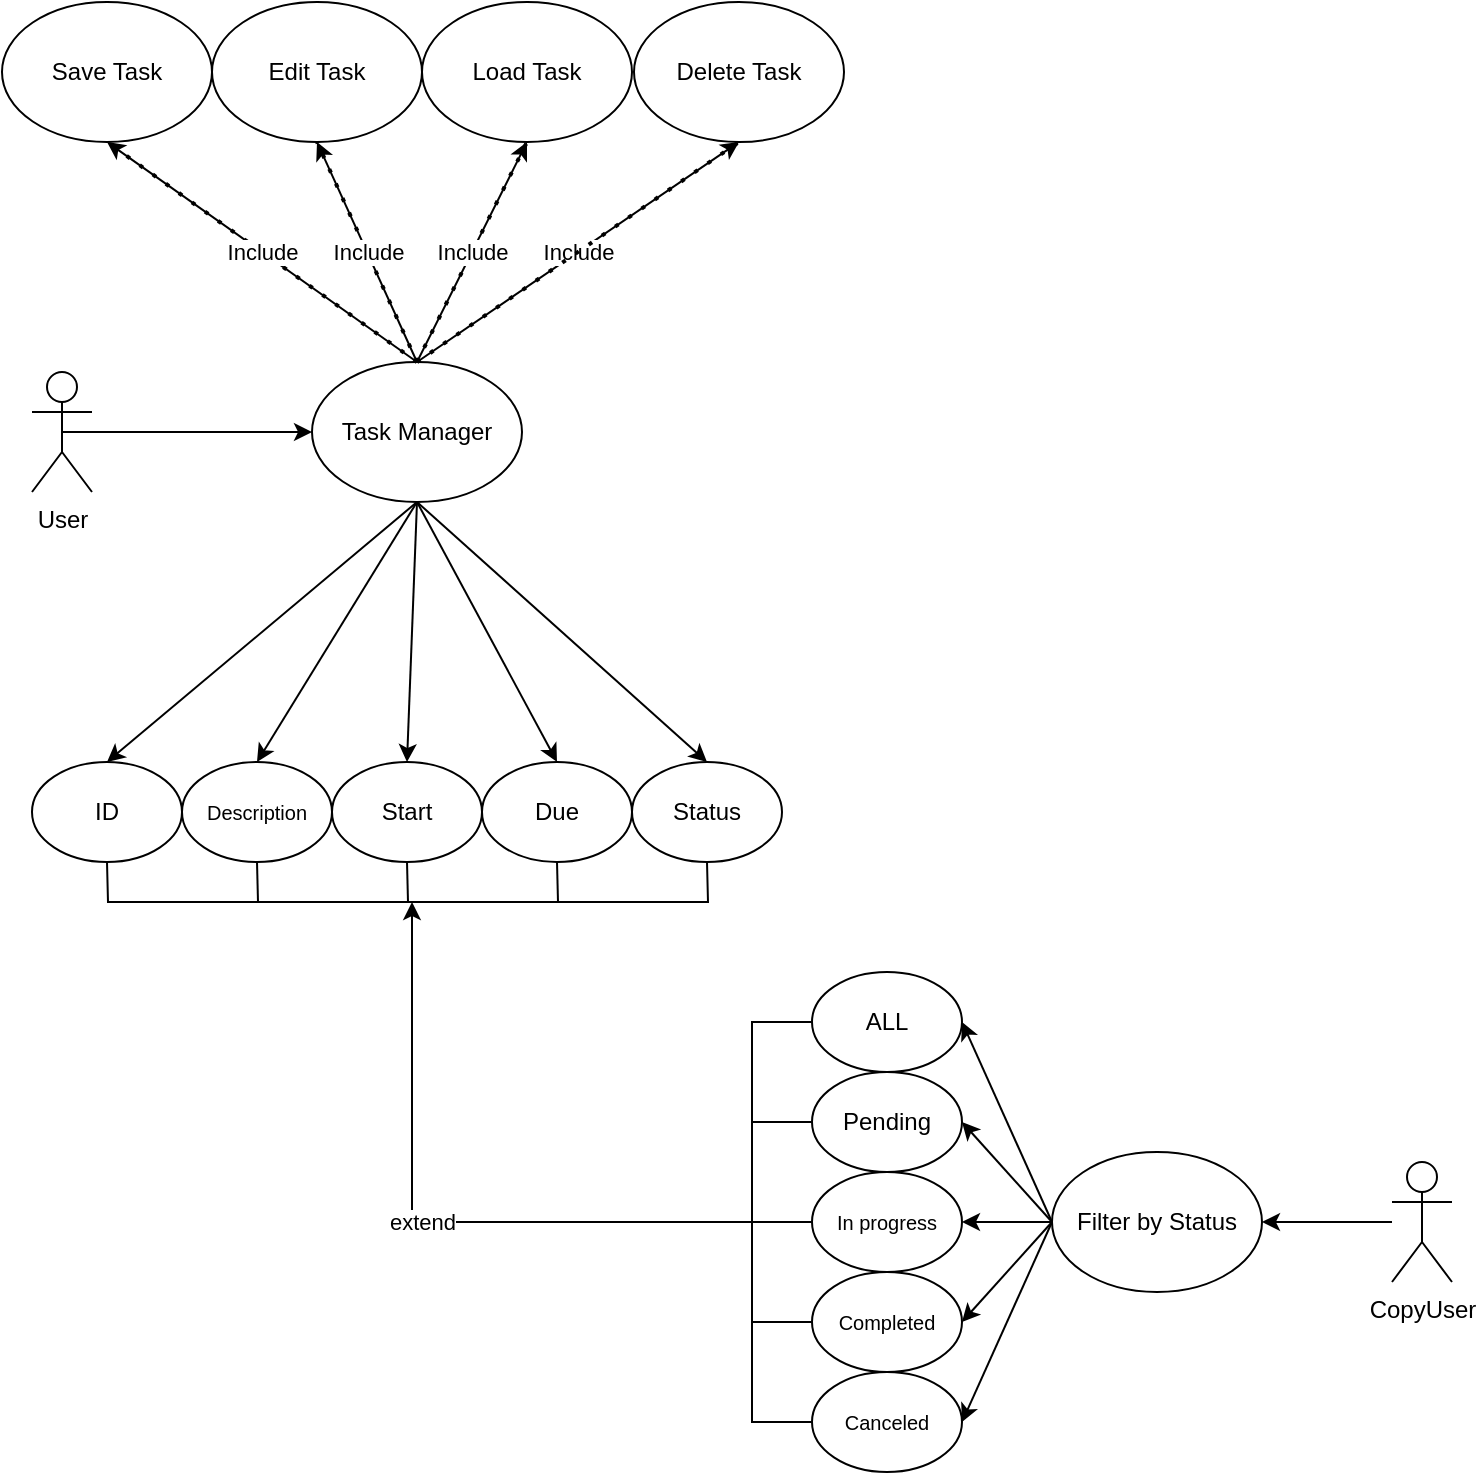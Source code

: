 <mxfile version="27.0.1">
  <diagram name="Page-1" id="YE3y-7QlR1XL3fS6bmWs">
    <mxGraphModel dx="1395" dy="944" grid="1" gridSize="10" guides="1" tooltips="1" connect="1" arrows="1" fold="1" page="1" pageScale="1" pageWidth="413" pageHeight="291" math="0" shadow="0">
      <root>
        <mxCell id="0" />
        <mxCell id="1" parent="0" />
        <mxCell id="vF9UbIoTn64OwEZbg43e-4" value="User" style="shape=umlActor;verticalLabelPosition=bottom;verticalAlign=top;html=1;outlineConnect=0;" vertex="1" parent="1">
          <mxGeometry x="60" y="255" width="30" height="60" as="geometry" />
        </mxCell>
        <mxCell id="vF9UbIoTn64OwEZbg43e-6" value="&lt;div&gt;Task Manager&lt;/div&gt;" style="ellipse;whiteSpace=wrap;html=1;" vertex="1" parent="1">
          <mxGeometry x="200" y="250" width="105" height="70" as="geometry" />
        </mxCell>
        <mxCell id="vF9UbIoTn64OwEZbg43e-9" value="" style="endArrow=classic;html=1;rounded=0;entryX=0;entryY=0.5;entryDx=0;entryDy=0;exitX=0.5;exitY=0.5;exitDx=0;exitDy=0;exitPerimeter=0;" edge="1" parent="1" source="vF9UbIoTn64OwEZbg43e-4" target="vF9UbIoTn64OwEZbg43e-6">
          <mxGeometry width="50" height="50" relative="1" as="geometry">
            <mxPoint x="100" y="190" as="sourcePoint" />
            <mxPoint x="130" y="140" as="targetPoint" />
          </mxGeometry>
        </mxCell>
        <mxCell id="vF9UbIoTn64OwEZbg43e-11" value="&lt;div&gt;Save Task&lt;/div&gt;" style="ellipse;whiteSpace=wrap;html=1;" vertex="1" parent="1">
          <mxGeometry x="45" y="70" width="105" height="70" as="geometry" />
        </mxCell>
        <mxCell id="vF9UbIoTn64OwEZbg43e-12" value="Edit Task" style="ellipse;whiteSpace=wrap;html=1;" vertex="1" parent="1">
          <mxGeometry x="150" y="70" width="105" height="70" as="geometry" />
        </mxCell>
        <mxCell id="vF9UbIoTn64OwEZbg43e-13" value="&lt;div&gt;Load Task&lt;/div&gt;" style="ellipse;whiteSpace=wrap;html=1;" vertex="1" parent="1">
          <mxGeometry x="255" y="70" width="105" height="70" as="geometry" />
        </mxCell>
        <mxCell id="vF9UbIoTn64OwEZbg43e-14" value="" style="endArrow=none;dashed=1;html=1;dashPattern=1 3;strokeWidth=2;rounded=0;entryX=0.5;entryY=1;entryDx=0;entryDy=0;exitX=0.5;exitY=0;exitDx=0;exitDy=0;" edge="1" parent="1" source="vF9UbIoTn64OwEZbg43e-6" target="vF9UbIoTn64OwEZbg43e-13">
          <mxGeometry width="50" height="50" relative="1" as="geometry">
            <mxPoint x="340" y="260" as="sourcePoint" />
            <mxPoint x="440" y="390" as="targetPoint" />
            <Array as="points" />
          </mxGeometry>
        </mxCell>
        <mxCell id="vF9UbIoTn64OwEZbg43e-17" value="" style="endArrow=none;dashed=1;html=1;dashPattern=1 3;strokeWidth=2;rounded=0;exitX=0.5;exitY=0;exitDx=0;exitDy=0;entryX=0.5;entryY=1;entryDx=0;entryDy=0;" edge="1" parent="1" source="vF9UbIoTn64OwEZbg43e-6" target="vF9UbIoTn64OwEZbg43e-12">
          <mxGeometry width="50" height="50" relative="1" as="geometry">
            <mxPoint x="390" y="440" as="sourcePoint" />
            <mxPoint x="440" y="390" as="targetPoint" />
          </mxGeometry>
        </mxCell>
        <mxCell id="vF9UbIoTn64OwEZbg43e-18" value="" style="endArrow=none;dashed=1;html=1;dashPattern=1 3;strokeWidth=2;rounded=0;exitX=0.5;exitY=0;exitDx=0;exitDy=0;entryX=0.5;entryY=1;entryDx=0;entryDy=0;" edge="1" parent="1" source="vF9UbIoTn64OwEZbg43e-6" target="vF9UbIoTn64OwEZbg43e-11">
          <mxGeometry width="50" height="50" relative="1" as="geometry">
            <mxPoint x="390" y="440" as="sourcePoint" />
            <mxPoint x="440" y="390" as="targetPoint" />
            <Array as="points" />
          </mxGeometry>
        </mxCell>
        <mxCell id="vF9UbIoTn64OwEZbg43e-19" value="" style="endArrow=classic;html=1;rounded=0;entryX=0.5;entryY=1;entryDx=0;entryDy=0;exitX=0.5;exitY=0;exitDx=0;exitDy=0;" edge="1" parent="1" source="vF9UbIoTn64OwEZbg43e-6" target="vF9UbIoTn64OwEZbg43e-13">
          <mxGeometry relative="1" as="geometry">
            <mxPoint x="310" y="285" as="sourcePoint" />
            <mxPoint x="460" y="410" as="targetPoint" />
          </mxGeometry>
        </mxCell>
        <mxCell id="vF9UbIoTn64OwEZbg43e-20" value="Include" style="edgeLabel;resizable=0;html=1;;align=center;verticalAlign=middle;" connectable="0" vertex="1" parent="vF9UbIoTn64OwEZbg43e-19">
          <mxGeometry relative="1" as="geometry" />
        </mxCell>
        <mxCell id="vF9UbIoTn64OwEZbg43e-21" value="" style="endArrow=classic;html=1;rounded=0;exitX=0.5;exitY=0;exitDx=0;exitDy=0;entryX=0.5;entryY=1;entryDx=0;entryDy=0;" edge="1" parent="1" source="vF9UbIoTn64OwEZbg43e-6" target="vF9UbIoTn64OwEZbg43e-12">
          <mxGeometry relative="1" as="geometry">
            <mxPoint x="330" y="320" as="sourcePoint" />
            <mxPoint x="430" y="320" as="targetPoint" />
          </mxGeometry>
        </mxCell>
        <mxCell id="vF9UbIoTn64OwEZbg43e-22" value="Include" style="edgeLabel;resizable=0;html=1;;align=center;verticalAlign=middle;" connectable="0" vertex="1" parent="vF9UbIoTn64OwEZbg43e-21">
          <mxGeometry relative="1" as="geometry" />
        </mxCell>
        <mxCell id="vF9UbIoTn64OwEZbg43e-23" value="" style="endArrow=classic;html=1;rounded=0;entryX=0.5;entryY=1;entryDx=0;entryDy=0;exitX=0.5;exitY=0;exitDx=0;exitDy=0;" edge="1" parent="1" source="vF9UbIoTn64OwEZbg43e-6" target="vF9UbIoTn64OwEZbg43e-11">
          <mxGeometry relative="1" as="geometry">
            <mxPoint x="305" y="285" as="sourcePoint" />
            <mxPoint x="420" y="160" as="targetPoint" />
          </mxGeometry>
        </mxCell>
        <mxCell id="vF9UbIoTn64OwEZbg43e-24" value="Include" style="edgeLabel;resizable=0;html=1;;align=center;verticalAlign=middle;" connectable="0" vertex="1" parent="vF9UbIoTn64OwEZbg43e-23">
          <mxGeometry relative="1" as="geometry" />
        </mxCell>
        <mxCell id="vF9UbIoTn64OwEZbg43e-27" value="&lt;div&gt;Delete Task&lt;/div&gt;" style="ellipse;whiteSpace=wrap;html=1;" vertex="1" parent="1">
          <mxGeometry x="361" y="70" width="105" height="70" as="geometry" />
        </mxCell>
        <mxCell id="vF9UbIoTn64OwEZbg43e-28" value="" style="endArrow=classic;html=1;rounded=0;exitX=0.5;exitY=0;exitDx=0;exitDy=0;entryX=0.5;entryY=1;entryDx=0;entryDy=0;" edge="1" parent="1" source="vF9UbIoTn64OwEZbg43e-6" target="vF9UbIoTn64OwEZbg43e-27">
          <mxGeometry relative="1" as="geometry">
            <mxPoint x="250" y="370" as="sourcePoint" />
            <mxPoint x="350" y="370" as="targetPoint" />
          </mxGeometry>
        </mxCell>
        <mxCell id="vF9UbIoTn64OwEZbg43e-29" value="Include" style="edgeLabel;resizable=0;html=1;;align=center;verticalAlign=middle;" connectable="0" vertex="1" parent="vF9UbIoTn64OwEZbg43e-28">
          <mxGeometry relative="1" as="geometry" />
        </mxCell>
        <mxCell id="vF9UbIoTn64OwEZbg43e-30" value="" style="endArrow=none;dashed=1;html=1;dashPattern=1 3;strokeWidth=2;rounded=0;exitX=0.5;exitY=0;exitDx=0;exitDy=0;entryX=0.5;entryY=1;entryDx=0;entryDy=0;" edge="1" parent="1" source="vF9UbIoTn64OwEZbg43e-6" target="vF9UbIoTn64OwEZbg43e-27">
          <mxGeometry width="50" height="50" relative="1" as="geometry">
            <mxPoint x="280" y="390" as="sourcePoint" />
            <mxPoint x="330" y="340" as="targetPoint" />
          </mxGeometry>
        </mxCell>
        <mxCell id="vF9UbIoTn64OwEZbg43e-32" value="&lt;div&gt;ID&lt;/div&gt;" style="ellipse;whiteSpace=wrap;html=1;" vertex="1" parent="1">
          <mxGeometry x="60" y="450" width="75" height="50" as="geometry" />
        </mxCell>
        <mxCell id="vF9UbIoTn64OwEZbg43e-33" value="&lt;div&gt;Description&lt;/div&gt;" style="ellipse;whiteSpace=wrap;html=1;fontSize=10;" vertex="1" parent="1">
          <mxGeometry x="135" y="450" width="75" height="50" as="geometry" />
        </mxCell>
        <mxCell id="vF9UbIoTn64OwEZbg43e-34" value="&lt;div&gt;Start&lt;/div&gt;" style="ellipse;whiteSpace=wrap;html=1;" vertex="1" parent="1">
          <mxGeometry x="210" y="450" width="75" height="50" as="geometry" />
        </mxCell>
        <mxCell id="vF9UbIoTn64OwEZbg43e-35" value="&lt;div&gt;Due&lt;/div&gt;" style="ellipse;whiteSpace=wrap;html=1;" vertex="1" parent="1">
          <mxGeometry x="285" y="450" width="75" height="50" as="geometry" />
        </mxCell>
        <mxCell id="vF9UbIoTn64OwEZbg43e-36" value="&lt;div&gt;Status&lt;/div&gt;" style="ellipse;whiteSpace=wrap;html=1;" vertex="1" parent="1">
          <mxGeometry x="360" y="450" width="75" height="50" as="geometry" />
        </mxCell>
        <mxCell id="vF9UbIoTn64OwEZbg43e-37" value="" style="endArrow=classic;html=1;rounded=0;exitX=0.5;exitY=1;exitDx=0;exitDy=0;entryX=0.5;entryY=0;entryDx=0;entryDy=0;" edge="1" parent="1" source="vF9UbIoTn64OwEZbg43e-6" target="vF9UbIoTn64OwEZbg43e-32">
          <mxGeometry width="50" height="50" relative="1" as="geometry">
            <mxPoint x="280" y="370" as="sourcePoint" />
            <mxPoint x="330" y="320" as="targetPoint" />
          </mxGeometry>
        </mxCell>
        <mxCell id="vF9UbIoTn64OwEZbg43e-38" value="" style="endArrow=classic;html=1;rounded=0;exitX=0.5;exitY=1;exitDx=0;exitDy=0;entryX=0.5;entryY=0;entryDx=0;entryDy=0;" edge="1" parent="1" source="vF9UbIoTn64OwEZbg43e-6" target="vF9UbIoTn64OwEZbg43e-33">
          <mxGeometry width="50" height="50" relative="1" as="geometry">
            <mxPoint x="263" y="330" as="sourcePoint" />
            <mxPoint x="108" y="460" as="targetPoint" />
          </mxGeometry>
        </mxCell>
        <mxCell id="vF9UbIoTn64OwEZbg43e-39" value="" style="endArrow=classic;html=1;rounded=0;exitX=0.5;exitY=1;exitDx=0;exitDy=0;entryX=0.5;entryY=0;entryDx=0;entryDy=0;" edge="1" parent="1" source="vF9UbIoTn64OwEZbg43e-6" target="vF9UbIoTn64OwEZbg43e-34">
          <mxGeometry width="50" height="50" relative="1" as="geometry">
            <mxPoint x="263" y="330" as="sourcePoint" />
            <mxPoint x="183" y="460" as="targetPoint" />
          </mxGeometry>
        </mxCell>
        <mxCell id="vF9UbIoTn64OwEZbg43e-40" value="" style="endArrow=classic;html=1;rounded=0;exitX=0.5;exitY=1;exitDx=0;exitDy=0;entryX=0.5;entryY=0;entryDx=0;entryDy=0;" edge="1" parent="1" source="vF9UbIoTn64OwEZbg43e-6" target="vF9UbIoTn64OwEZbg43e-35">
          <mxGeometry width="50" height="50" relative="1" as="geometry">
            <mxPoint x="263" y="330" as="sourcePoint" />
            <mxPoint x="258" y="460" as="targetPoint" />
          </mxGeometry>
        </mxCell>
        <mxCell id="vF9UbIoTn64OwEZbg43e-41" value="" style="endArrow=classic;html=1;rounded=0;exitX=0.5;exitY=1;exitDx=0;exitDy=0;entryX=0.5;entryY=0;entryDx=0;entryDy=0;" edge="1" parent="1" source="vF9UbIoTn64OwEZbg43e-6" target="vF9UbIoTn64OwEZbg43e-36">
          <mxGeometry width="50" height="50" relative="1" as="geometry">
            <mxPoint x="263" y="330" as="sourcePoint" />
            <mxPoint x="333" y="460" as="targetPoint" />
          </mxGeometry>
        </mxCell>
        <mxCell id="vF9UbIoTn64OwEZbg43e-43" value="&lt;div&gt;Filter by Status&lt;/div&gt;" style="ellipse;whiteSpace=wrap;html=1;" vertex="1" parent="1">
          <mxGeometry x="570" y="645" width="105" height="70" as="geometry" />
        </mxCell>
        <mxCell id="vF9UbIoTn64OwEZbg43e-48" value="" style="edgeStyle=orthogonalEdgeStyle;rounded=0;orthogonalLoop=1;jettySize=auto;html=1;" edge="1" parent="1" source="vF9UbIoTn64OwEZbg43e-44" target="vF9UbIoTn64OwEZbg43e-43">
          <mxGeometry relative="1" as="geometry" />
        </mxCell>
        <mxCell id="vF9UbIoTn64OwEZbg43e-44" value="CopyUser" style="shape=umlActor;verticalLabelPosition=bottom;verticalAlign=top;html=1;outlineConnect=0;" vertex="1" parent="1">
          <mxGeometry x="740" y="650" width="30" height="60" as="geometry" />
        </mxCell>
        <mxCell id="vF9UbIoTn64OwEZbg43e-49" value="&lt;div&gt;ALL&lt;/div&gt;" style="ellipse;whiteSpace=wrap;html=1;" vertex="1" parent="1">
          <mxGeometry x="450" y="555" width="75" height="50" as="geometry" />
        </mxCell>
        <mxCell id="vF9UbIoTn64OwEZbg43e-50" value="Pending" style="ellipse;whiteSpace=wrap;html=1;" vertex="1" parent="1">
          <mxGeometry x="450" y="605" width="75" height="50" as="geometry" />
        </mxCell>
        <mxCell id="vF9UbIoTn64OwEZbg43e-51" value="&lt;font style=&quot;font-size: 10px;&quot;&gt;In progress&lt;/font&gt;" style="ellipse;whiteSpace=wrap;html=1;" vertex="1" parent="1">
          <mxGeometry x="450" y="655" width="75" height="50" as="geometry" />
        </mxCell>
        <mxCell id="vF9UbIoTn64OwEZbg43e-53" value="&lt;font style=&quot;font-size: 10px;&quot;&gt;Completed&lt;/font&gt;" style="ellipse;whiteSpace=wrap;html=1;" vertex="1" parent="1">
          <mxGeometry x="450" y="705" width="75" height="50" as="geometry" />
        </mxCell>
        <mxCell id="vF9UbIoTn64OwEZbg43e-54" value="&lt;font style=&quot;font-size: 10px;&quot;&gt;Canceled&lt;/font&gt;" style="ellipse;whiteSpace=wrap;html=1;" vertex="1" parent="1">
          <mxGeometry x="450" y="755" width="75" height="50" as="geometry" />
        </mxCell>
        <mxCell id="vF9UbIoTn64OwEZbg43e-61" value="" style="endArrow=classic;html=1;rounded=0;exitX=0;exitY=0.5;exitDx=0;exitDy=0;entryX=1;entryY=0.5;entryDx=0;entryDy=0;" edge="1" parent="1" source="vF9UbIoTn64OwEZbg43e-43" target="vF9UbIoTn64OwEZbg43e-49">
          <mxGeometry width="50" height="50" relative="1" as="geometry">
            <mxPoint x="570" y="730" as="sourcePoint" />
            <mxPoint x="620" y="680" as="targetPoint" />
          </mxGeometry>
        </mxCell>
        <mxCell id="vF9UbIoTn64OwEZbg43e-62" value="" style="endArrow=classic;html=1;rounded=0;exitX=0;exitY=0.5;exitDx=0;exitDy=0;entryX=1;entryY=0.5;entryDx=0;entryDy=0;" edge="1" parent="1" source="vF9UbIoTn64OwEZbg43e-43" target="vF9UbIoTn64OwEZbg43e-50">
          <mxGeometry width="50" height="50" relative="1" as="geometry">
            <mxPoint x="160" y="530" as="sourcePoint" />
            <mxPoint x="210" y="480" as="targetPoint" />
          </mxGeometry>
        </mxCell>
        <mxCell id="vF9UbIoTn64OwEZbg43e-63" value="" style="endArrow=classic;html=1;rounded=0;exitX=0;exitY=0.5;exitDx=0;exitDy=0;entryX=1;entryY=0.5;entryDx=0;entryDy=0;" edge="1" parent="1" source="vF9UbIoTn64OwEZbg43e-43" target="vF9UbIoTn64OwEZbg43e-51">
          <mxGeometry width="50" height="50" relative="1" as="geometry">
            <mxPoint x="560" y="720" as="sourcePoint" />
            <mxPoint x="610" y="670" as="targetPoint" />
          </mxGeometry>
        </mxCell>
        <mxCell id="vF9UbIoTn64OwEZbg43e-64" value="" style="endArrow=classic;html=1;rounded=0;exitX=0;exitY=0.5;exitDx=0;exitDy=0;entryX=1;entryY=0.5;entryDx=0;entryDy=0;" edge="1" parent="1" source="vF9UbIoTn64OwEZbg43e-43" target="vF9UbIoTn64OwEZbg43e-53">
          <mxGeometry width="50" height="50" relative="1" as="geometry">
            <mxPoint x="160" y="530" as="sourcePoint" />
            <mxPoint x="210" y="480" as="targetPoint" />
          </mxGeometry>
        </mxCell>
        <mxCell id="vF9UbIoTn64OwEZbg43e-65" value="" style="endArrow=classic;html=1;rounded=0;exitX=0;exitY=0.5;exitDx=0;exitDy=0;entryX=1;entryY=0.5;entryDx=0;entryDy=0;" edge="1" parent="1" source="vF9UbIoTn64OwEZbg43e-43" target="vF9UbIoTn64OwEZbg43e-54">
          <mxGeometry width="50" height="50" relative="1" as="geometry">
            <mxPoint x="160" y="530" as="sourcePoint" />
            <mxPoint x="210" y="480" as="targetPoint" />
          </mxGeometry>
        </mxCell>
        <mxCell id="vF9UbIoTn64OwEZbg43e-66" value="" style="endArrow=none;html=1;rounded=0;exitX=0;exitY=0.5;exitDx=0;exitDy=0;entryX=0;entryY=0.5;entryDx=0;entryDy=0;" edge="1" parent="1" source="vF9UbIoTn64OwEZbg43e-49" target="vF9UbIoTn64OwEZbg43e-54">
          <mxGeometry width="50" height="50" relative="1" as="geometry">
            <mxPoint x="440" y="620" as="sourcePoint" />
            <mxPoint x="490" y="570" as="targetPoint" />
            <Array as="points">
              <mxPoint x="420" y="580" />
              <mxPoint x="420" y="680" />
              <mxPoint x="420" y="780" />
            </Array>
          </mxGeometry>
        </mxCell>
        <mxCell id="vF9UbIoTn64OwEZbg43e-67" value="" style="endArrow=none;html=1;rounded=0;exitX=0;exitY=0.5;exitDx=0;exitDy=0;" edge="1" parent="1" source="vF9UbIoTn64OwEZbg43e-50">
          <mxGeometry width="50" height="50" relative="1" as="geometry">
            <mxPoint x="160" y="530" as="sourcePoint" />
            <mxPoint x="420" y="630" as="targetPoint" />
          </mxGeometry>
        </mxCell>
        <mxCell id="vF9UbIoTn64OwEZbg43e-68" value="" style="endArrow=none;html=1;rounded=0;exitX=0;exitY=0.5;exitDx=0;exitDy=0;" edge="1" parent="1" source="vF9UbIoTn64OwEZbg43e-51">
          <mxGeometry width="50" height="50" relative="1" as="geometry">
            <mxPoint x="460" y="640" as="sourcePoint" />
            <mxPoint x="420" y="680" as="targetPoint" />
          </mxGeometry>
        </mxCell>
        <mxCell id="vF9UbIoTn64OwEZbg43e-69" value="" style="endArrow=none;html=1;rounded=0;exitX=0;exitY=0.5;exitDx=0;exitDy=0;" edge="1" parent="1" source="vF9UbIoTn64OwEZbg43e-53">
          <mxGeometry width="50" height="50" relative="1" as="geometry">
            <mxPoint x="460" y="690" as="sourcePoint" />
            <mxPoint x="420" y="730" as="targetPoint" />
          </mxGeometry>
        </mxCell>
        <mxCell id="vF9UbIoTn64OwEZbg43e-70" value="" style="endArrow=none;html=1;rounded=0;exitX=0.5;exitY=1;exitDx=0;exitDy=0;entryX=0.5;entryY=1;entryDx=0;entryDy=0;" edge="1" parent="1" source="vF9UbIoTn64OwEZbg43e-32" target="vF9UbIoTn64OwEZbg43e-36">
          <mxGeometry width="50" height="50" relative="1" as="geometry">
            <mxPoint x="160" y="530" as="sourcePoint" />
            <mxPoint x="210" y="480" as="targetPoint" />
            <Array as="points">
              <mxPoint x="98" y="520" />
              <mxPoint x="250" y="520" />
              <mxPoint x="340" y="520" />
              <mxPoint x="398" y="520" />
            </Array>
          </mxGeometry>
        </mxCell>
        <mxCell id="vF9UbIoTn64OwEZbg43e-71" value="" style="endArrow=none;html=1;rounded=0;entryX=0.5;entryY=1;entryDx=0;entryDy=0;" edge="1" parent="1" target="vF9UbIoTn64OwEZbg43e-33">
          <mxGeometry width="50" height="50" relative="1" as="geometry">
            <mxPoint x="173" y="520" as="sourcePoint" />
            <mxPoint x="160" y="410" as="targetPoint" />
          </mxGeometry>
        </mxCell>
        <mxCell id="vF9UbIoTn64OwEZbg43e-72" value="" style="endArrow=none;html=1;rounded=0;entryX=0.5;entryY=1;entryDx=0;entryDy=0;" edge="1" parent="1" target="vF9UbIoTn64OwEZbg43e-34">
          <mxGeometry width="50" height="50" relative="1" as="geometry">
            <mxPoint x="248" y="520" as="sourcePoint" />
            <mxPoint x="190" y="460" as="targetPoint" />
          </mxGeometry>
        </mxCell>
        <mxCell id="vF9UbIoTn64OwEZbg43e-73" value="" style="endArrow=none;html=1;rounded=0;entryX=0.5;entryY=1;entryDx=0;entryDy=0;" edge="1" parent="1" target="vF9UbIoTn64OwEZbg43e-35">
          <mxGeometry width="50" height="50" relative="1" as="geometry">
            <mxPoint x="323" y="520" as="sourcePoint" />
            <mxPoint x="320" y="460" as="targetPoint" />
          </mxGeometry>
        </mxCell>
        <mxCell id="vF9UbIoTn64OwEZbg43e-76" value="" style="endArrow=classic;html=1;rounded=0;" edge="1" parent="1">
          <mxGeometry relative="1" as="geometry">
            <mxPoint x="420" y="680" as="sourcePoint" />
            <mxPoint x="250" y="520" as="targetPoint" />
            <Array as="points">
              <mxPoint x="250" y="680" />
            </Array>
          </mxGeometry>
        </mxCell>
        <mxCell id="vF9UbIoTn64OwEZbg43e-77" value="extend" style="edgeLabel;resizable=0;html=1;;align=center;verticalAlign=middle;" connectable="0" vertex="1" parent="vF9UbIoTn64OwEZbg43e-76">
          <mxGeometry relative="1" as="geometry" />
        </mxCell>
      </root>
    </mxGraphModel>
  </diagram>
</mxfile>
